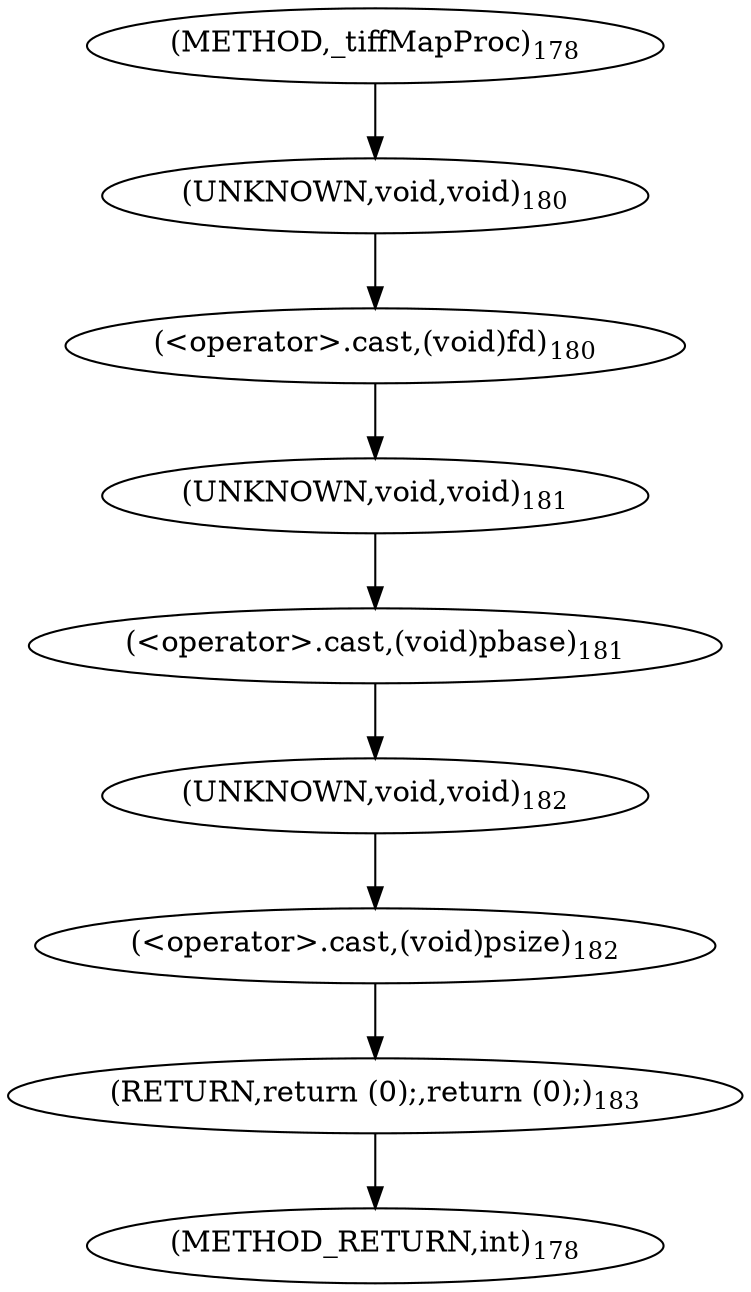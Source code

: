 digraph "_tiffMapProc" {  
"33879" [label = <(&lt;operator&gt;.cast,(void)fd)<SUB>180</SUB>> ]
"33882" [label = <(&lt;operator&gt;.cast,(void)pbase)<SUB>181</SUB>> ]
"33885" [label = <(&lt;operator&gt;.cast,(void)psize)<SUB>182</SUB>> ]
"33888" [label = <(RETURN,return (0);,return (0);)<SUB>183</SUB>> ]
"33880" [label = <(UNKNOWN,void,void)<SUB>180</SUB>> ]
"33883" [label = <(UNKNOWN,void,void)<SUB>181</SUB>> ]
"33886" [label = <(UNKNOWN,void,void)<SUB>182</SUB>> ]
"33874" [label = <(METHOD,_tiffMapProc)<SUB>178</SUB>> ]
"33890" [label = <(METHOD_RETURN,int)<SUB>178</SUB>> ]
  "33879" -> "33883" 
  "33882" -> "33886" 
  "33885" -> "33888" 
  "33888" -> "33890" 
  "33880" -> "33879" 
  "33883" -> "33882" 
  "33886" -> "33885" 
  "33874" -> "33880" 
}

